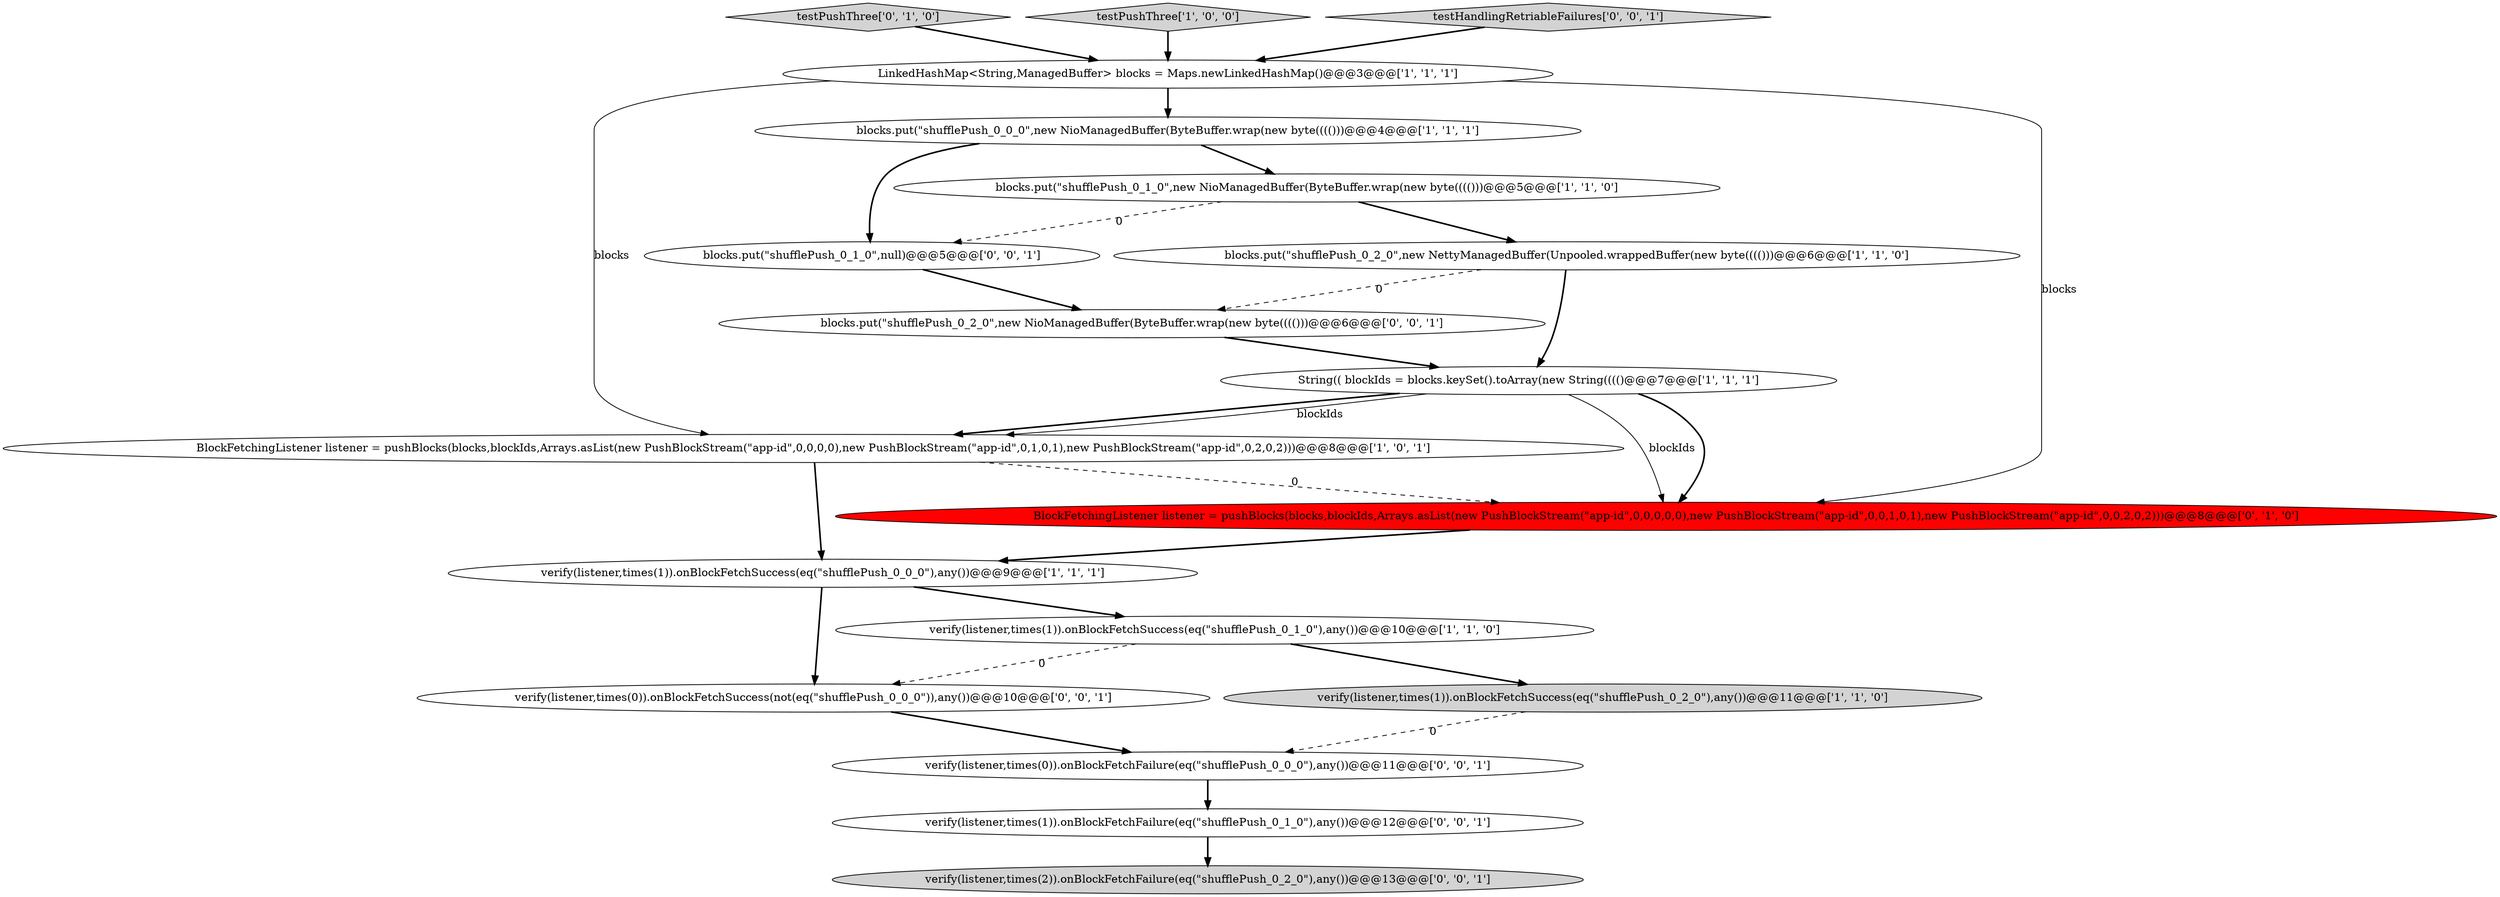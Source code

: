 digraph {
8 [style = filled, label = "verify(listener,times(1)).onBlockFetchSuccess(eq(\"shufflePush_0_2_0\"),any())@@@11@@@['1', '1', '0']", fillcolor = lightgray, shape = ellipse image = "AAA0AAABBB1BBB"];
15 [style = filled, label = "blocks.put(\"shufflePush_0_2_0\",new NioManagedBuffer(ByteBuffer.wrap(new byte(((()))@@@6@@@['0', '0', '1']", fillcolor = white, shape = ellipse image = "AAA0AAABBB3BBB"];
3 [style = filled, label = "String(( blockIds = blocks.keySet().toArray(new String(((()@@@7@@@['1', '1', '1']", fillcolor = white, shape = ellipse image = "AAA0AAABBB1BBB"];
6 [style = filled, label = "verify(listener,times(1)).onBlockFetchSuccess(eq(\"shufflePush_0_0_0\"),any())@@@9@@@['1', '1', '1']", fillcolor = white, shape = ellipse image = "AAA0AAABBB1BBB"];
13 [style = filled, label = "verify(listener,times(0)).onBlockFetchFailure(eq(\"shufflePush_0_0_0\"),any())@@@11@@@['0', '0', '1']", fillcolor = white, shape = ellipse image = "AAA0AAABBB3BBB"];
14 [style = filled, label = "blocks.put(\"shufflePush_0_1_0\",null)@@@5@@@['0', '0', '1']", fillcolor = white, shape = ellipse image = "AAA0AAABBB3BBB"];
16 [style = filled, label = "verify(listener,times(0)).onBlockFetchSuccess(not(eq(\"shufflePush_0_0_0\")),any())@@@10@@@['0', '0', '1']", fillcolor = white, shape = ellipse image = "AAA0AAABBB3BBB"];
18 [style = filled, label = "verify(listener,times(1)).onBlockFetchFailure(eq(\"shufflePush_0_1_0\"),any())@@@12@@@['0', '0', '1']", fillcolor = white, shape = ellipse image = "AAA0AAABBB3BBB"];
4 [style = filled, label = "LinkedHashMap<String,ManagedBuffer> blocks = Maps.newLinkedHashMap()@@@3@@@['1', '1', '1']", fillcolor = white, shape = ellipse image = "AAA0AAABBB1BBB"];
0 [style = filled, label = "blocks.put(\"shufflePush_0_2_0\",new NettyManagedBuffer(Unpooled.wrappedBuffer(new byte(((()))@@@6@@@['1', '1', '0']", fillcolor = white, shape = ellipse image = "AAA0AAABBB1BBB"];
2 [style = filled, label = "BlockFetchingListener listener = pushBlocks(blocks,blockIds,Arrays.asList(new PushBlockStream(\"app-id\",0,0,0,0),new PushBlockStream(\"app-id\",0,1,0,1),new PushBlockStream(\"app-id\",0,2,0,2)))@@@8@@@['1', '0', '1']", fillcolor = white, shape = ellipse image = "AAA0AAABBB1BBB"];
17 [style = filled, label = "verify(listener,times(2)).onBlockFetchFailure(eq(\"shufflePush_0_2_0\"),any())@@@13@@@['0', '0', '1']", fillcolor = lightgray, shape = ellipse image = "AAA0AAABBB3BBB"];
5 [style = filled, label = "blocks.put(\"shufflePush_0_0_0\",new NioManagedBuffer(ByteBuffer.wrap(new byte(((()))@@@4@@@['1', '1', '1']", fillcolor = white, shape = ellipse image = "AAA0AAABBB1BBB"];
7 [style = filled, label = "verify(listener,times(1)).onBlockFetchSuccess(eq(\"shufflePush_0_1_0\"),any())@@@10@@@['1', '1', '0']", fillcolor = white, shape = ellipse image = "AAA0AAABBB1BBB"];
9 [style = filled, label = "blocks.put(\"shufflePush_0_1_0\",new NioManagedBuffer(ByteBuffer.wrap(new byte(((()))@@@5@@@['1', '1', '0']", fillcolor = white, shape = ellipse image = "AAA0AAABBB1BBB"];
11 [style = filled, label = "testPushThree['0', '1', '0']", fillcolor = lightgray, shape = diamond image = "AAA0AAABBB2BBB"];
10 [style = filled, label = "BlockFetchingListener listener = pushBlocks(blocks,blockIds,Arrays.asList(new PushBlockStream(\"app-id\",0,0,0,0,0),new PushBlockStream(\"app-id\",0,0,1,0,1),new PushBlockStream(\"app-id\",0,0,2,0,2)))@@@8@@@['0', '1', '0']", fillcolor = red, shape = ellipse image = "AAA1AAABBB2BBB"];
1 [style = filled, label = "testPushThree['1', '0', '0']", fillcolor = lightgray, shape = diamond image = "AAA0AAABBB1BBB"];
12 [style = filled, label = "testHandlingRetriableFailures['0', '0', '1']", fillcolor = lightgray, shape = diamond image = "AAA0AAABBB3BBB"];
0->3 [style = bold, label=""];
3->10 [style = solid, label="blockIds"];
1->4 [style = bold, label=""];
16->13 [style = bold, label=""];
9->0 [style = bold, label=""];
5->9 [style = bold, label=""];
2->6 [style = bold, label=""];
7->16 [style = dashed, label="0"];
11->4 [style = bold, label=""];
4->10 [style = solid, label="blocks"];
18->17 [style = bold, label=""];
0->15 [style = dashed, label="0"];
5->14 [style = bold, label=""];
7->8 [style = bold, label=""];
15->3 [style = bold, label=""];
10->6 [style = bold, label=""];
2->10 [style = dashed, label="0"];
8->13 [style = dashed, label="0"];
3->10 [style = bold, label=""];
9->14 [style = dashed, label="0"];
3->2 [style = bold, label=""];
12->4 [style = bold, label=""];
6->16 [style = bold, label=""];
3->2 [style = solid, label="blockIds"];
14->15 [style = bold, label=""];
4->2 [style = solid, label="blocks"];
6->7 [style = bold, label=""];
4->5 [style = bold, label=""];
13->18 [style = bold, label=""];
}
